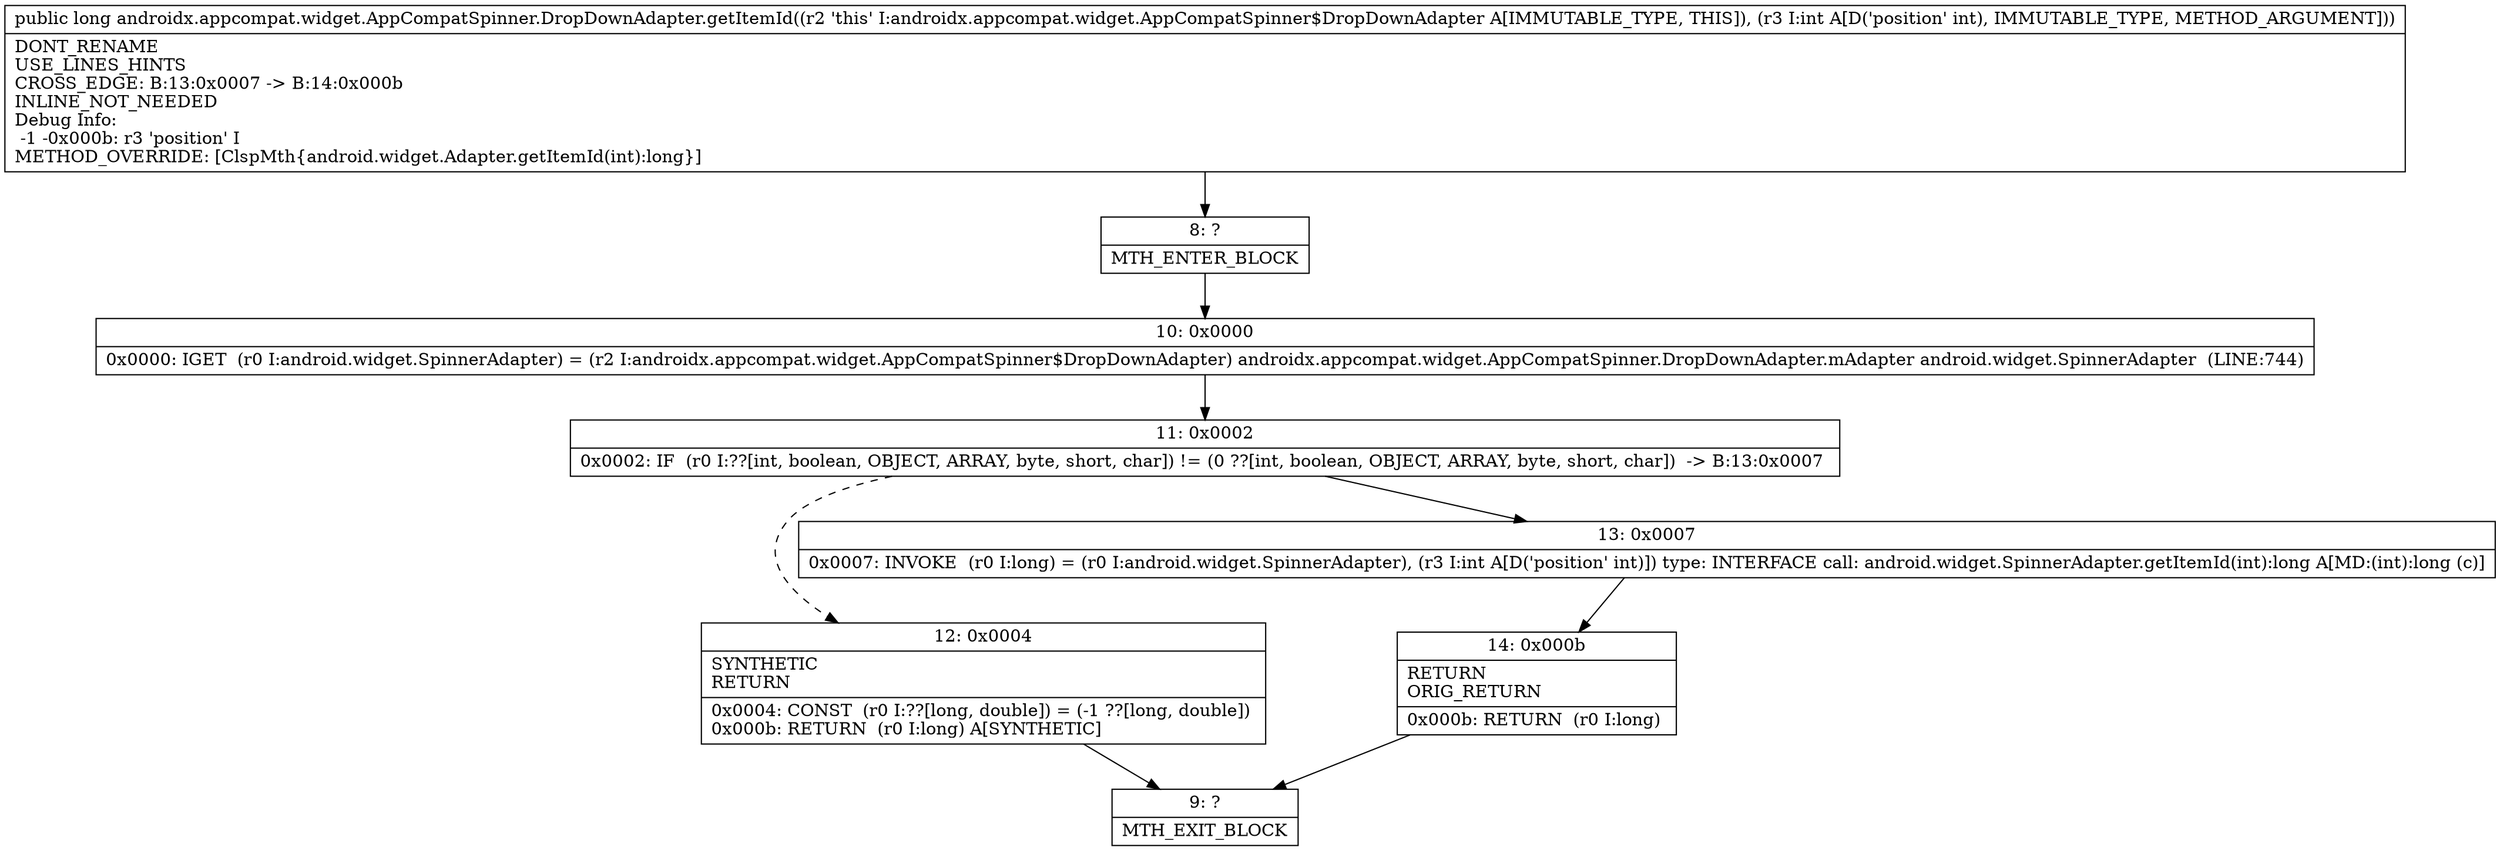 digraph "CFG forandroidx.appcompat.widget.AppCompatSpinner.DropDownAdapter.getItemId(I)J" {
Node_8 [shape=record,label="{8\:\ ?|MTH_ENTER_BLOCK\l}"];
Node_10 [shape=record,label="{10\:\ 0x0000|0x0000: IGET  (r0 I:android.widget.SpinnerAdapter) = (r2 I:androidx.appcompat.widget.AppCompatSpinner$DropDownAdapter) androidx.appcompat.widget.AppCompatSpinner.DropDownAdapter.mAdapter android.widget.SpinnerAdapter  (LINE:744)\l}"];
Node_11 [shape=record,label="{11\:\ 0x0002|0x0002: IF  (r0 I:??[int, boolean, OBJECT, ARRAY, byte, short, char]) != (0 ??[int, boolean, OBJECT, ARRAY, byte, short, char])  \-\> B:13:0x0007 \l}"];
Node_12 [shape=record,label="{12\:\ 0x0004|SYNTHETIC\lRETURN\l|0x0004: CONST  (r0 I:??[long, double]) = (\-1 ??[long, double]) \l0x000b: RETURN  (r0 I:long) A[SYNTHETIC]\l}"];
Node_9 [shape=record,label="{9\:\ ?|MTH_EXIT_BLOCK\l}"];
Node_13 [shape=record,label="{13\:\ 0x0007|0x0007: INVOKE  (r0 I:long) = (r0 I:android.widget.SpinnerAdapter), (r3 I:int A[D('position' int)]) type: INTERFACE call: android.widget.SpinnerAdapter.getItemId(int):long A[MD:(int):long (c)]\l}"];
Node_14 [shape=record,label="{14\:\ 0x000b|RETURN\lORIG_RETURN\l|0x000b: RETURN  (r0 I:long) \l}"];
MethodNode[shape=record,label="{public long androidx.appcompat.widget.AppCompatSpinner.DropDownAdapter.getItemId((r2 'this' I:androidx.appcompat.widget.AppCompatSpinner$DropDownAdapter A[IMMUTABLE_TYPE, THIS]), (r3 I:int A[D('position' int), IMMUTABLE_TYPE, METHOD_ARGUMENT]))  | DONT_RENAME\lUSE_LINES_HINTS\lCROSS_EDGE: B:13:0x0007 \-\> B:14:0x000b\lINLINE_NOT_NEEDED\lDebug Info:\l  \-1 \-0x000b: r3 'position' I\lMETHOD_OVERRIDE: [ClspMth\{android.widget.Adapter.getItemId(int):long\}]\l}"];
MethodNode -> Node_8;Node_8 -> Node_10;
Node_10 -> Node_11;
Node_11 -> Node_12[style=dashed];
Node_11 -> Node_13;
Node_12 -> Node_9;
Node_13 -> Node_14;
Node_14 -> Node_9;
}

